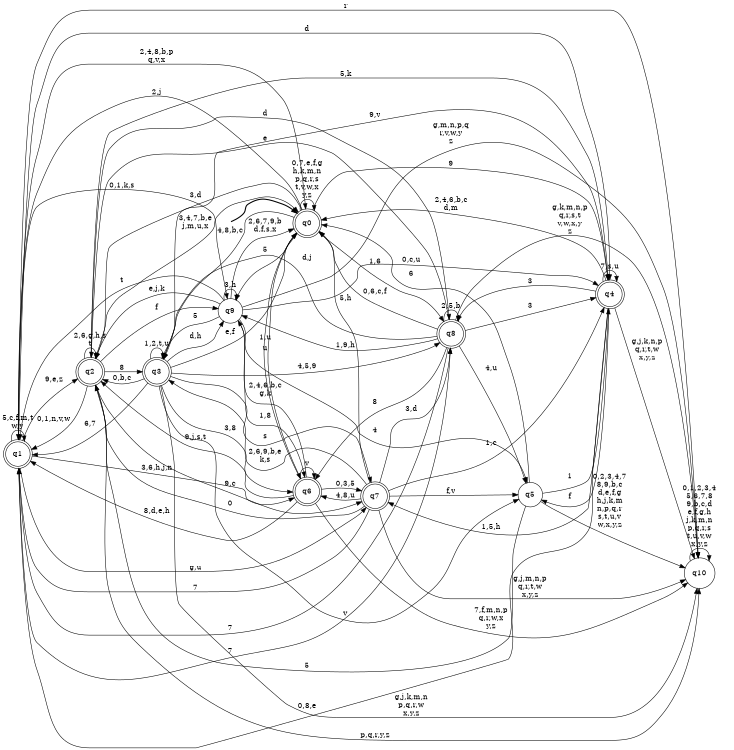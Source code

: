 digraph BlueStar {
__start0 [style = invis, shape = none, label = "", width = 0, height = 0];

rankdir=LR;
size="8,5";

s0 [style="rounded,filled", color="black", fillcolor="white" shape="doublecircle", label="q0"];
s1 [style="rounded,filled", color="black", fillcolor="white" shape="doublecircle", label="q1"];
s2 [style="rounded,filled", color="black", fillcolor="white" shape="doublecircle", label="q2"];
s3 [style="rounded,filled", color="black", fillcolor="white" shape="doublecircle", label="q3"];
s4 [style="rounded,filled", color="black", fillcolor="white" shape="doublecircle", label="q4"];
s5 [style="filled", color="black", fillcolor="white" shape="circle", label="q5"];
s6 [style="rounded,filled", color="black", fillcolor="white" shape="doublecircle", label="q6"];
s7 [style="rounded,filled", color="black", fillcolor="white" shape="doublecircle", label="q7"];
s8 [style="rounded,filled", color="black", fillcolor="white" shape="doublecircle", label="q8"];
s9 [style="filled", color="black", fillcolor="white" shape="circle", label="q9"];
s10 [style="filled", color="black", fillcolor="white" shape="circle", label="q10"];
subgraph cluster_main { 
	graph [pad=".75", ranksep="0.15", nodesep="0.15"];
	 style=invis; 
	__start0 -> s0 [penwidth=2];
}
s0 -> s0 [label="0,7,e,f,g\nh,k,m,n\np,q,r,s\nt,v,w,x\ny,z"];
s0 -> s1 [label="2,j"];
s0 -> s2 [label="3,d"];
s0 -> s3 [label="4,8,b,c"];
s0 -> s4 [label="9"];
s0 -> s6 [label="u"];
s0 -> s8 [label="1,6"];
s0 -> s9 [label="5"];
s1 -> s0 [label="2,4,8,b,p\nq,v,x"];
s1 -> s1 [label="5,c,f,m,t\nw,y"];
s1 -> s2 [label="9,e,z"];
s1 -> s4 [label="d"];
s1 -> s6 [label="3,6,h,j,n"];
s1 -> s7 [label="g,u"];
s1 -> s8 [label="7"];
s1 -> s9 [label="0,1,k,s"];
s1 -> s10 [label="r"];
s2 -> s0 [label="3,4,7,b,e\nj,m,u,x"];
s2 -> s1 [label="0,1,n,v,w"];
s2 -> s2 [label="2,6,g,h,s\nt"];
s2 -> s3 [label="8"];
s2 -> s4 [label="5,k"];
s2 -> s7 [label="9,c"];
s2 -> s8 [label="d"];
s2 -> s9 [label="f"];
s2 -> s10 [label="p,q,r,y,z"];
s3 -> s0 [label="e,f"];
s3 -> s1 [label="6,7"];
s3 -> s2 [label="0,b,c"];
s3 -> s3 [label="1,2,t,u"];
s3 -> s5 [label="v"];
s3 -> s6 [label="3,8"];
s3 -> s7 [label="s"];
s3 -> s8 [label="4,5,9"];
s3 -> s9 [label="d,h"];
s3 -> s10 [label="g,j,k,m,n\np,q,r,w\nx,y,z"];
s4 -> s0 [label="2,4,6,b,c\nd,m"];
s4 -> s1 [label="0,8,e"];
s4 -> s3 [label="9,v"];
s4 -> s4 [label="7,s,u"];
s4 -> s5 [label="f"];
s4 -> s7 [label="1,5,h"];
s4 -> s8 [label="3"];
s4 -> s10 [label="g,j,k,n,p\nq,r,t,w\nx,y,z"];
s5 -> s0 [label="6"];
s5 -> s2 [label="5"];
s5 -> s4 [label="1"];
s5 -> s10 [label="0,2,3,4,7\n8,9,b,c\nd,e,f,g\nh,j,k,m\nn,p,q,r\ns,t,u,v\nw,x,y,z"];
s6 -> s0 [label="1,u"];
s6 -> s1 [label="8,d,e,h"];
s6 -> s2 [label="9,j,s,t"];
s6 -> s6 [label="v"];
s6 -> s7 [label="0,3,5"];
s6 -> s9 [label="2,4,6,b,c\ng,k"];
s6 -> s10 [label="7,f,m,n,p\nq,r,w,x\ny,z"];
s7 -> s0 [label="5,h"];
s7 -> s1 [label="7"];
s7 -> s2 [label="0"];
s7 -> s3 [label="2,6,9,b,e\nk,s"];
s7 -> s4 [label="1,c"];
s7 -> s5 [label="f,v"];
s7 -> s6 [label="4,8,u"];
s7 -> s8 [label="3,d"];
s7 -> s10 [label="g,j,m,n,p\nq,r,t,w\nx,y,z"];
s8 -> s0 [label="0,6,c,f"];
s8 -> s1 [label="7"];
s8 -> s2 [label="e"];
s8 -> s3 [label="d,j"];
s8 -> s4 [label="3"];
s8 -> s5 [label="4,u"];
s8 -> s6 [label="8"];
s8 -> s8 [label="2,5,b"];
s8 -> s9 [label="1,9,h"];
s8 -> s10 [label="g,k,m,n,p\nq,r,s,t\nv,w,x,y\nz"];
s9 -> s0 [label="2,6,7,9,b\nd,f,s,x"];
s9 -> s1 [label="t"];
s9 -> s2 [label="e,j,k"];
s9 -> s3 [label="5"];
s9 -> s4 [label="0,c,u"];
s9 -> s5 [label="4"];
s9 -> s6 [label="1,8"];
s9 -> s9 [label="3,h"];
s9 -> s10 [label="g,m,n,p,q\nr,v,w,y\nz"];
s10 -> s10 [label="0,1,2,3,4\n5,6,7,8\n9,b,c,d\ne,f,g,h\nj,k,m,n\np,q,r,s\nt,u,v,w\nx,y,z"];

}